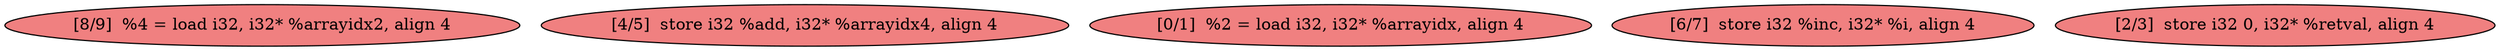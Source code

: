 
digraph G {


node26 [fillcolor=lightcoral,label="[8/9]  %4 = load i32, i32* %arrayidx2, align 4",shape=ellipse,style=filled ]
node24 [fillcolor=lightcoral,label="[4/5]  store i32 %add, i32* %arrayidx4, align 4",shape=ellipse,style=filled ]
node22 [fillcolor=lightcoral,label="[0/1]  %2 = load i32, i32* %arrayidx, align 4",shape=ellipse,style=filled ]
node25 [fillcolor=lightcoral,label="[6/7]  store i32 %inc, i32* %i, align 4",shape=ellipse,style=filled ]
node23 [fillcolor=lightcoral,label="[2/3]  store i32 0, i32* %retval, align 4",shape=ellipse,style=filled ]



}
